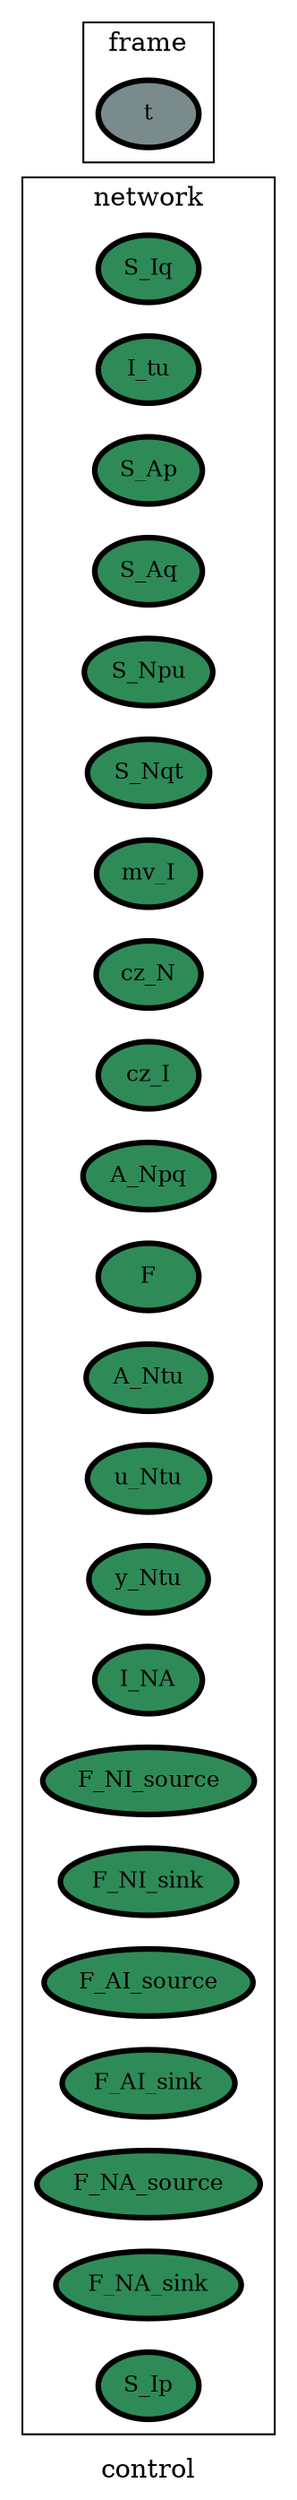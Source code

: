 digraph control {
label=control;
rankdir=LR;
subgraph cluster_control___dataFlow {
label=dataFlow;
rankdir=LR;
}

subgraph cluster_control___input {
label=input;
rankdir=LR;
}

subgraph cluster_control___output {
label=output;
rankdir=LR;
}

subgraph cluster_control___network {
label=network;
rankdir=LR;
V_10 [fillcolor=seagreen, fontsize=12, label=S_Iq, penwidth=3, style=filled];
V_11 [fillcolor=seagreen, fontsize=12, label=I_tu, penwidth=3, style=filled];
V_12 [fillcolor=seagreen, fontsize=12, label=S_Ap, penwidth=3, style=filled];
V_13 [fillcolor=seagreen, fontsize=12, label=S_Aq, penwidth=3, style=filled];
V_14 [fillcolor=seagreen, fontsize=12, label=S_Npu, penwidth=3, style=filled];
V_15 [fillcolor=seagreen, fontsize=12, label=S_Nqt, penwidth=3, style=filled];
V_16 [fillcolor=seagreen, fontsize=12, label=mv_I, penwidth=3, style=filled];
V_17 [fillcolor=seagreen, fontsize=12, label=cz_N, penwidth=3, style=filled];
V_18 [fillcolor=seagreen, fontsize=12, label=cz_I, penwidth=3, style=filled];
V_19 [fillcolor=seagreen, fontsize=12, label=A_Npq, penwidth=3, style=filled];
V_2 [fillcolor=seagreen, fontsize=12, label=F, penwidth=3, style=filled];
V_20 [fillcolor=seagreen, fontsize=12, label=A_Ntu, penwidth=3, style=filled];
V_21 [fillcolor=seagreen, fontsize=12, label=u_Ntu, penwidth=3, style=filled];
V_22 [fillcolor=seagreen, fontsize=12, label=y_Ntu, penwidth=3, style=filled];
V_27 [fillcolor=seagreen, fontsize=12, label=I_NA, penwidth=3, style=filled];
V_3 [fillcolor=seagreen, fontsize=12, label=F_NI_source, penwidth=3, style=filled];
V_4 [fillcolor=seagreen, fontsize=12, label=F_NI_sink, penwidth=3, style=filled];
V_5 [fillcolor=seagreen, fontsize=12, label=F_AI_source, penwidth=3, style=filled];
V_6 [fillcolor=seagreen, fontsize=12, label=F_AI_sink, penwidth=3, style=filled];
V_7 [fillcolor=seagreen, fontsize=12, label=F_NA_source, penwidth=3, style=filled];
V_8 [fillcolor=seagreen, fontsize=12, label=F_NA_sink, penwidth=3, style=filled];
V_9 [fillcolor=seagreen, fontsize=12, label=S_Ip, penwidth=3, style=filled];
}

subgraph cluster_control___frame {
label=frame;
rankdir=LR;
V_1 [fillcolor=lightcyan4, fontsize=12, label=t, penwidth=3, style=filled];
}

subgraph cluster_control___state {
label=state;
rankdir=LR;
}

subgraph cluster_control___constant {
label=constant;
rankdir=LR;
}

subgraph cluster_control___diffState {
label=diffState;
rankdir=LR;
}

subgraph cluster_control___algebraic {
label=algebraic;
rankdir=LR;
}

}
